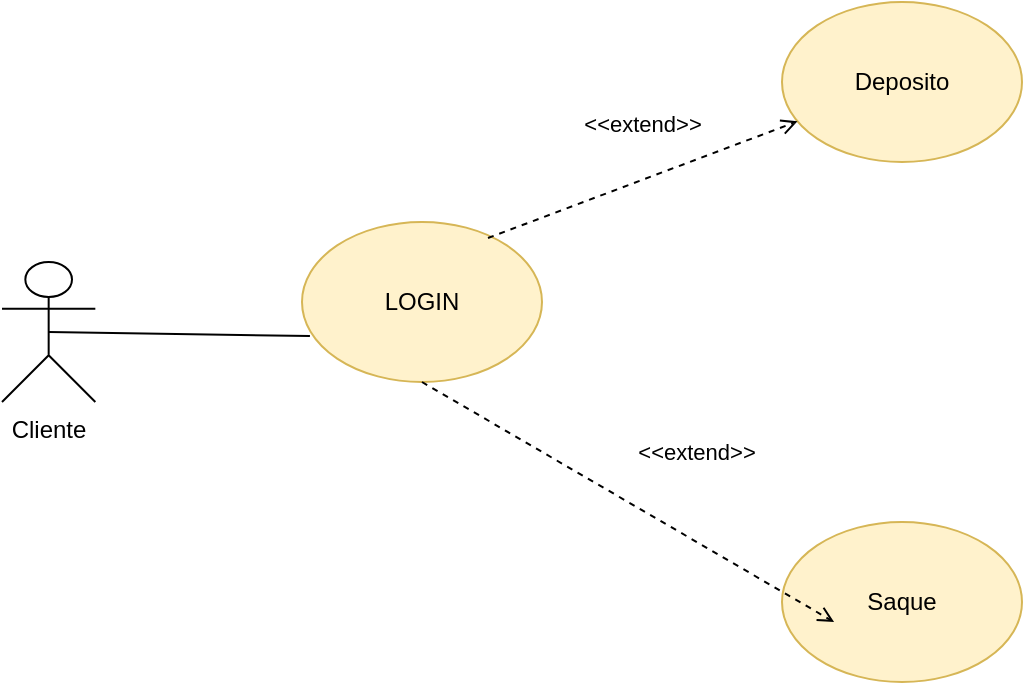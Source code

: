<mxfile version="24.2.3" type="device">
  <diagram name="Página-1" id="_a1uhKOgoMHV7UZ4VY9R">
    <mxGraphModel dx="1114" dy="610" grid="1" gridSize="10" guides="1" tooltips="1" connect="1" arrows="1" fold="1" page="1" pageScale="1" pageWidth="827" pageHeight="1169" math="0" shadow="0">
      <root>
        <mxCell id="0" />
        <mxCell id="1" parent="0" />
        <mxCell id="RE8Pwqm5nBQz_yacbl6Q-1" value="Cliente" style="shape=umlActor;verticalLabelPosition=bottom;verticalAlign=top;html=1;outlineConnect=0;" vertex="1" parent="1">
          <mxGeometry x="100" y="190" width="46.67" height="70" as="geometry" />
        </mxCell>
        <mxCell id="RE8Pwqm5nBQz_yacbl6Q-4" value="Deposito" style="ellipse;whiteSpace=wrap;html=1;fillColor=#fff2cc;strokeColor=#d6b656;" vertex="1" parent="1">
          <mxGeometry x="490" y="60" width="120" height="80" as="geometry" />
        </mxCell>
        <mxCell id="RE8Pwqm5nBQz_yacbl6Q-5" value="Saque" style="ellipse;whiteSpace=wrap;html=1;fillColor=#fff2cc;strokeColor=#d6b656;" vertex="1" parent="1">
          <mxGeometry x="490" y="320" width="120" height="80" as="geometry" />
        </mxCell>
        <mxCell id="RE8Pwqm5nBQz_yacbl6Q-6" value="LOGIN" style="ellipse;whiteSpace=wrap;html=1;fillColor=#fff2cc;strokeColor=#d6b656;" vertex="1" parent="1">
          <mxGeometry x="250" y="170" width="120" height="80" as="geometry" />
        </mxCell>
        <mxCell id="RE8Pwqm5nBQz_yacbl6Q-7" value="" style="endArrow=none;html=1;rounded=0;entryX=0.033;entryY=0.713;entryDx=0;entryDy=0;entryPerimeter=0;exitX=0.5;exitY=0.5;exitDx=0;exitDy=0;exitPerimeter=0;" edge="1" parent="1" source="RE8Pwqm5nBQz_yacbl6Q-1" target="RE8Pwqm5nBQz_yacbl6Q-6">
          <mxGeometry width="50" height="50" relative="1" as="geometry">
            <mxPoint x="150" y="230" as="sourcePoint" />
            <mxPoint x="230" y="230" as="targetPoint" />
          </mxGeometry>
        </mxCell>
        <mxCell id="RE8Pwqm5nBQz_yacbl6Q-13" value="&amp;lt;&amp;lt;extend&amp;gt;&amp;gt;" style="html=1;verticalAlign=bottom;labelBackgroundColor=none;endArrow=open;endFill=0;dashed=1;rounded=0;entryX=-0.033;entryY=0.625;entryDx=0;entryDy=0;entryPerimeter=0;" edge="1" parent="1">
          <mxGeometry x="0.184" y="31" width="160" relative="1" as="geometry">
            <mxPoint x="310" y="250" as="sourcePoint" />
            <mxPoint x="516.04" y="370" as="targetPoint" />
            <mxPoint as="offset" />
          </mxGeometry>
        </mxCell>
        <mxCell id="RE8Pwqm5nBQz_yacbl6Q-14" value="&amp;lt;&amp;lt;extend&amp;gt;&amp;gt;" style="html=1;verticalAlign=bottom;labelBackgroundColor=none;endArrow=open;endFill=0;dashed=1;rounded=0;exitX=0.775;exitY=0.1;exitDx=0;exitDy=0;exitPerimeter=0;" edge="1" parent="1" source="RE8Pwqm5nBQz_yacbl6Q-6" target="RE8Pwqm5nBQz_yacbl6Q-4">
          <mxGeometry x="0.076" y="18" width="160" relative="1" as="geometry">
            <mxPoint x="330" y="150" as="sourcePoint" />
            <mxPoint x="490" y="150" as="targetPoint" />
            <mxPoint as="offset" />
          </mxGeometry>
        </mxCell>
      </root>
    </mxGraphModel>
  </diagram>
</mxfile>
